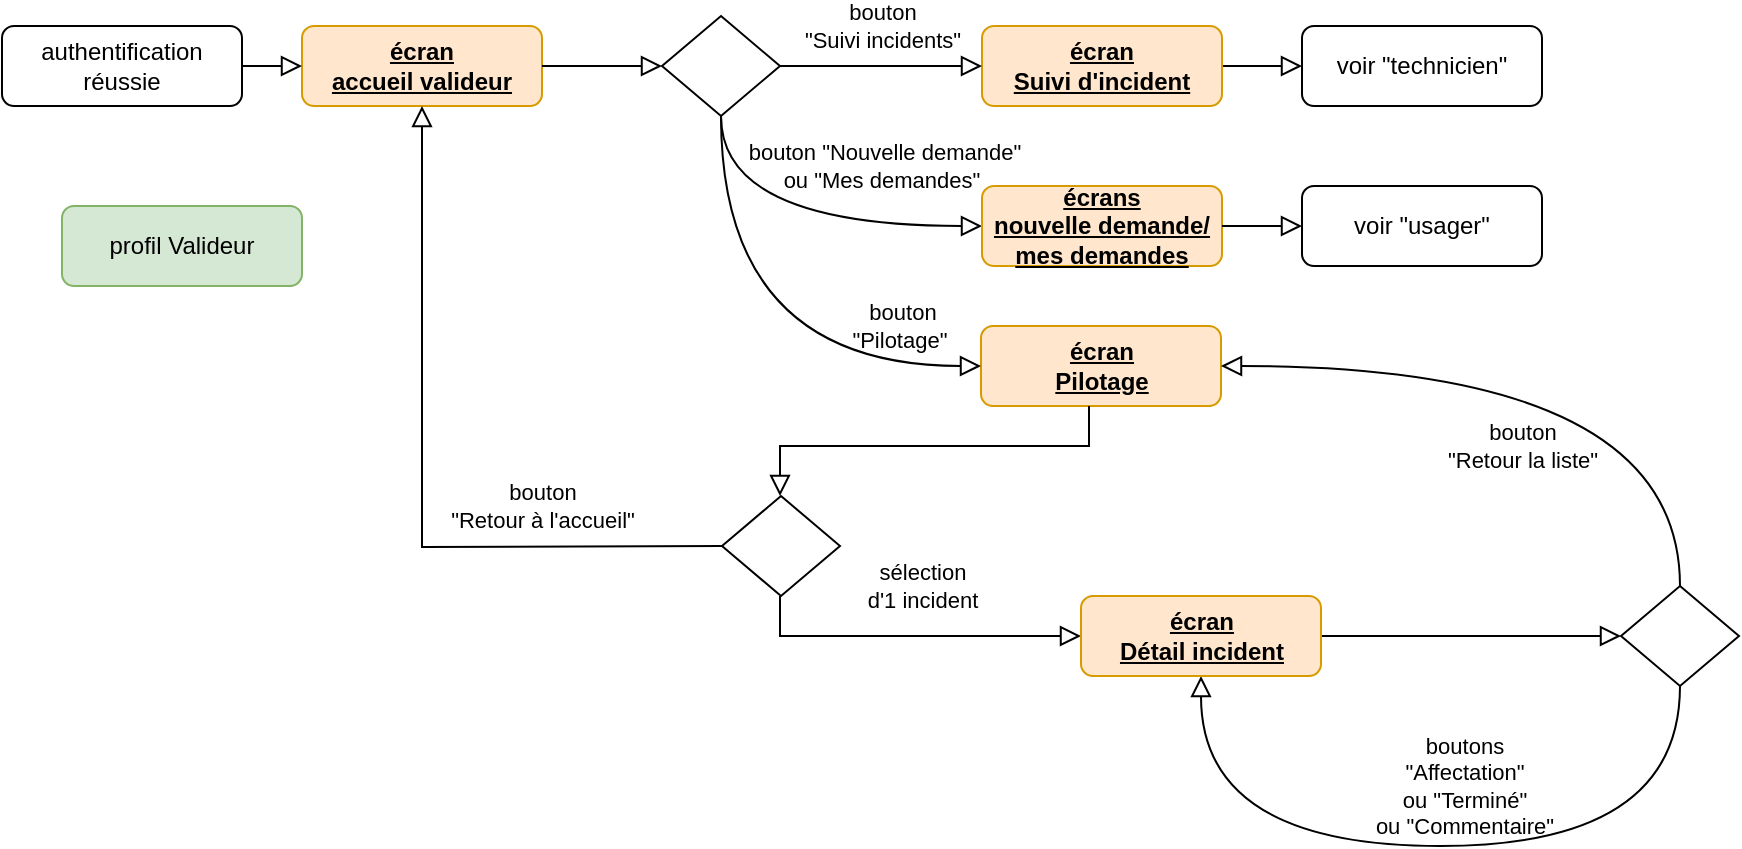 <mxfile version="20.4.0" type="device"><diagram id="C5RBs43oDa-KdzZeNtuy" name="Page-1"><mxGraphModel dx="1985" dy="848" grid="1" gridSize="10" guides="1" tooltips="1" connect="1" arrows="1" fold="1" page="1" pageScale="1" pageWidth="827" pageHeight="1169" math="0" shadow="0"><root><mxCell id="WIyWlLk6GJQsqaUBKTNV-0"/><mxCell id="WIyWlLk6GJQsqaUBKTNV-1" parent="WIyWlLk6GJQsqaUBKTNV-0"/><mxCell id="WIyWlLk6GJQsqaUBKTNV-3" value="&lt;b&gt;&lt;u&gt;écran&lt;br&gt;accueil valideur&lt;/u&gt;&lt;/b&gt;" style="rounded=1;whiteSpace=wrap;html=1;fontSize=12;glass=0;strokeWidth=1;shadow=0;fillColor=#ffe6cc;strokeColor=#d79b00;" parent="WIyWlLk6GJQsqaUBKTNV-1" vertex="1"><mxGeometry x="-40" y="60" width="120" height="40" as="geometry"/></mxCell><mxCell id="wHWWd4oBxxGEsDB28wgn-12" value="bouton &quot;Nouvelle demande&quot;&lt;br&gt;ou&amp;nbsp;&quot;Mes demandes&quot;&amp;nbsp;" style="rounded=0;html=1;jettySize=auto;orthogonalLoop=1;fontSize=11;endArrow=block;endFill=0;endSize=8;strokeWidth=1;shadow=0;labelBackgroundColor=none;edgeStyle=orthogonalEdgeStyle;entryX=0;entryY=0.5;entryDx=0;entryDy=0;exitX=0.5;exitY=1;exitDx=0;exitDy=0;curved=1;" parent="WIyWlLk6GJQsqaUBKTNV-1" source="YT179PZ2E9dNXOCUtMnn-0" target="EZRFM9w2nlUZCjXWAso3-0" edge="1"><mxGeometry x="0.461" y="30" relative="1" as="geometry"><mxPoint x="170" y="140" as="sourcePoint"/><mxPoint x="290" y="140" as="targetPoint"/><mxPoint x="1" as="offset"/></mxGeometry></mxCell><mxCell id="wHWWd4oBxxGEsDB28wgn-38" value="authentification&lt;br&gt;réussie" style="rounded=1;whiteSpace=wrap;html=1;fontSize=12;glass=0;strokeWidth=1;shadow=0;" parent="WIyWlLk6GJQsqaUBKTNV-1" vertex="1"><mxGeometry x="-190" y="60" width="120" height="40" as="geometry"/></mxCell><mxCell id="wHWWd4oBxxGEsDB28wgn-39" value="" style="rounded=0;html=1;jettySize=auto;orthogonalLoop=1;fontSize=11;endArrow=block;endFill=0;endSize=8;strokeWidth=1;shadow=0;labelBackgroundColor=none;edgeStyle=orthogonalEdgeStyle;exitX=1;exitY=0.5;exitDx=0;exitDy=0;entryX=0;entryY=0.5;entryDx=0;entryDy=0;" parent="WIyWlLk6GJQsqaUBKTNV-1" source="wHWWd4oBxxGEsDB28wgn-38" target="WIyWlLk6GJQsqaUBKTNV-3" edge="1"><mxGeometry relative="1" as="geometry"><mxPoint x="90" y="90" as="sourcePoint"/><mxPoint x="130" y="90" as="targetPoint"/><Array as="points"><mxPoint x="-50" y="80"/><mxPoint x="-50" y="80"/></Array></mxGeometry></mxCell><mxCell id="EZRFM9w2nlUZCjXWAso3-0" value="&lt;b&gt;&lt;u&gt;écrans&lt;br&gt;nouvelle demande/&lt;br&gt;mes demandes&lt;br&gt;&lt;/u&gt;&lt;/b&gt;" style="rounded=1;whiteSpace=wrap;html=1;fontSize=12;glass=0;strokeWidth=1;shadow=0;fillColor=#ffe6cc;strokeColor=#d79b00;" parent="WIyWlLk6GJQsqaUBKTNV-1" vertex="1"><mxGeometry x="300" y="140" width="120" height="40" as="geometry"/></mxCell><mxCell id="EZRFM9w2nlUZCjXWAso3-1" value="voir &quot;usager&quot;" style="rounded=1;whiteSpace=wrap;html=1;fontSize=12;glass=0;strokeWidth=1;shadow=0;" parent="WIyWlLk6GJQsqaUBKTNV-1" vertex="1"><mxGeometry x="460" y="140" width="120" height="40" as="geometry"/></mxCell><mxCell id="EZRFM9w2nlUZCjXWAso3-2" value="" style="rounded=0;html=1;jettySize=auto;orthogonalLoop=1;fontSize=11;endArrow=block;endFill=0;endSize=8;strokeWidth=1;shadow=0;labelBackgroundColor=none;edgeStyle=orthogonalEdgeStyle;entryX=0;entryY=0.5;entryDx=0;entryDy=0;exitX=1;exitY=0.5;exitDx=0;exitDy=0;" parent="WIyWlLk6GJQsqaUBKTNV-1" source="EZRFM9w2nlUZCjXWAso3-0" target="EZRFM9w2nlUZCjXWAso3-1" edge="1"><mxGeometry relative="1" as="geometry"><mxPoint x="430" y="230" as="sourcePoint"/><mxPoint x="470" y="230" as="targetPoint"/><Array as="points"><mxPoint x="450" y="160"/><mxPoint x="450" y="160"/></Array></mxGeometry></mxCell><mxCell id="7D12wD7fKdQC5Vw0ShIf-1" value="voir &quot;technicien&quot;" style="rounded=1;whiteSpace=wrap;html=1;fontSize=12;glass=0;strokeWidth=1;shadow=0;" parent="WIyWlLk6GJQsqaUBKTNV-1" vertex="1"><mxGeometry x="460" y="60" width="120" height="40" as="geometry"/></mxCell><mxCell id="7D12wD7fKdQC5Vw0ShIf-2" value="" style="rounded=0;html=1;jettySize=auto;orthogonalLoop=1;fontSize=11;endArrow=block;endFill=0;endSize=8;strokeWidth=1;shadow=0;labelBackgroundColor=none;edgeStyle=orthogonalEdgeStyle;fontStyle=1;entryX=0;entryY=0.5;entryDx=0;entryDy=0;exitX=1;exitY=0.5;exitDx=0;exitDy=0;" parent="WIyWlLk6GJQsqaUBKTNV-1" source="7D12wD7fKdQC5Vw0ShIf-0" target="7D12wD7fKdQC5Vw0ShIf-1" edge="1"><mxGeometry relative="1" as="geometry"><mxPoint x="410" y="90" as="sourcePoint"/><mxPoint x="480" y="80" as="targetPoint"/><Array as="points"/></mxGeometry></mxCell><mxCell id="7D12wD7fKdQC5Vw0ShIf-0" value="&lt;b&gt;&lt;u&gt;écran&lt;br&gt;Suivi d'incident&lt;br&gt;&lt;/u&gt;&lt;/b&gt;" style="rounded=1;whiteSpace=wrap;html=1;fontSize=12;glass=0;strokeWidth=1;shadow=0;fillColor=#ffe6cc;strokeColor=#d79b00;" parent="WIyWlLk6GJQsqaUBKTNV-1" vertex="1"><mxGeometry x="300" y="60" width="120" height="40" as="geometry"/></mxCell><mxCell id="7D12wD7fKdQC5Vw0ShIf-3" value="bouton&lt;br&gt;&quot;Suivi incidents&quot;" style="rounded=0;html=1;jettySize=auto;orthogonalLoop=1;fontSize=11;endArrow=block;endFill=0;endSize=8;strokeWidth=1;shadow=0;labelBackgroundColor=none;edgeStyle=orthogonalEdgeStyle;exitX=1;exitY=0.5;exitDx=0;exitDy=0;" parent="WIyWlLk6GJQsqaUBKTNV-1" source="YT179PZ2E9dNXOCUtMnn-0" target="7D12wD7fKdQC5Vw0ShIf-0" edge="1"><mxGeometry x="0.01" y="20" relative="1" as="geometry"><mxPoint x="170" y="64.5" as="sourcePoint"/><mxPoint x="290" y="64.5" as="targetPoint"/><Array as="points"/><mxPoint as="offset"/></mxGeometry></mxCell><mxCell id="YT179PZ2E9dNXOCUtMnn-0" value="" style="rhombus;whiteSpace=wrap;html=1;shadow=0;fontFamily=Helvetica;fontSize=12;align=center;strokeWidth=1;spacing=6;spacingTop=-4;" parent="WIyWlLk6GJQsqaUBKTNV-1" vertex="1"><mxGeometry x="140" y="55" width="59" height="50" as="geometry"/></mxCell><mxCell id="YT179PZ2E9dNXOCUtMnn-1" value="" style="rounded=0;html=1;jettySize=auto;orthogonalLoop=1;fontSize=11;endArrow=block;endFill=0;endSize=8;strokeWidth=1;shadow=0;labelBackgroundColor=none;edgeStyle=orthogonalEdgeStyle;exitX=1;exitY=0.5;exitDx=0;exitDy=0;entryX=0;entryY=0.5;entryDx=0;entryDy=0;" parent="WIyWlLk6GJQsqaUBKTNV-1" source="WIyWlLk6GJQsqaUBKTNV-3" target="YT179PZ2E9dNXOCUtMnn-0" edge="1"><mxGeometry relative="1" as="geometry"><mxPoint x="209" y="95" as="sourcePoint"/><mxPoint x="310" y="95" as="targetPoint"/><Array as="points"/></mxGeometry></mxCell><mxCell id="YT179PZ2E9dNXOCUtMnn-2" value="&lt;b&gt;&lt;u&gt;écran&lt;br&gt;Pilotage&lt;br&gt;&lt;/u&gt;&lt;/b&gt;" style="rounded=1;whiteSpace=wrap;html=1;fontSize=12;glass=0;strokeWidth=1;shadow=0;fillColor=#ffe6cc;strokeColor=#d79b00;" parent="WIyWlLk6GJQsqaUBKTNV-1" vertex="1"><mxGeometry x="299.5" y="210" width="120" height="40" as="geometry"/></mxCell><mxCell id="YT179PZ2E9dNXOCUtMnn-3" value="sélection&lt;br&gt;d'1 incident" style="rounded=0;html=1;jettySize=auto;orthogonalLoop=1;fontSize=11;endArrow=block;endFill=0;endSize=8;strokeWidth=1;shadow=0;labelBackgroundColor=none;edgeStyle=orthogonalEdgeStyle;exitX=0.5;exitY=1;exitDx=0;exitDy=0;entryX=0;entryY=0.5;entryDx=0;entryDy=0;" parent="WIyWlLk6GJQsqaUBKTNV-1" target="YT179PZ2E9dNXOCUtMnn-8" edge="1"><mxGeometry x="0.062" y="25" relative="1" as="geometry"><mxPoint x="199" y="345" as="sourcePoint"/><mxPoint x="429.5" y="370" as="targetPoint"/><Array as="points"><mxPoint x="199.5" y="365"/></Array><mxPoint as="offset"/></mxGeometry></mxCell><mxCell id="YT179PZ2E9dNXOCUtMnn-4" value="" style="rounded=0;html=1;jettySize=auto;orthogonalLoop=1;fontSize=11;endArrow=block;endFill=0;endSize=8;strokeWidth=1;shadow=0;labelBackgroundColor=none;edgeStyle=orthogonalEdgeStyle;exitX=1;exitY=0.5;exitDx=0;exitDy=0;entryX=0;entryY=0.5;entryDx=0;entryDy=0;" parent="WIyWlLk6GJQsqaUBKTNV-1" source="YT179PZ2E9dNXOCUtMnn-8" target="YT179PZ2E9dNXOCUtMnn-7" edge="1"><mxGeometry relative="1" as="geometry"><mxPoint x="359.5" y="470" as="sourcePoint"/><mxPoint x="359.5" y="610" as="targetPoint"/><Array as="points"><mxPoint x="599.5" y="365"/><mxPoint x="599.5" y="365"/></Array></mxGeometry></mxCell><mxCell id="YT179PZ2E9dNXOCUtMnn-5" value="boutons&lt;br&gt;&quot;Affectation&quot;&lt;br&gt;ou &quot;Terminé&quot;&lt;br&gt;ou &quot;Commentaire&quot;" style="html=1;jettySize=auto;orthogonalLoop=1;fontSize=11;endArrow=block;endFill=0;endSize=8;strokeWidth=1;shadow=0;labelBackgroundColor=none;edgeStyle=orthogonalEdgeStyle;exitX=0.5;exitY=1;exitDx=0;exitDy=0;entryX=0.5;entryY=1;entryDx=0;entryDy=0;rounded=0;curved=1;" parent="WIyWlLk6GJQsqaUBKTNV-1" source="YT179PZ2E9dNXOCUtMnn-7" target="YT179PZ2E9dNXOCUtMnn-8" edge="1"><mxGeometry x="-0.063" y="-30" relative="1" as="geometry"><mxPoint x="397.5" y="530" as="sourcePoint"/><mxPoint x="799.5" y="525" as="targetPoint"/><Array as="points"><mxPoint x="649.5" y="470"/><mxPoint x="409.5" y="470"/></Array><mxPoint x="1" as="offset"/></mxGeometry></mxCell><mxCell id="YT179PZ2E9dNXOCUtMnn-6" value="" style="rounded=0;html=1;jettySize=auto;orthogonalLoop=1;fontSize=11;endArrow=block;endFill=0;endSize=8;strokeWidth=1;shadow=0;labelBackgroundColor=none;edgeStyle=orthogonalEdgeStyle;entryX=0.5;entryY=0;entryDx=0;entryDy=0;" parent="WIyWlLk6GJQsqaUBKTNV-1" edge="1"><mxGeometry relative="1" as="geometry"><mxPoint x="199" y="295" as="targetPoint"/><Array as="points"><mxPoint x="353.5" y="270"/></Array><mxPoint x="353.5" y="250" as="sourcePoint"/></mxGeometry></mxCell><mxCell id="YT179PZ2E9dNXOCUtMnn-7" value="" style="rhombus;whiteSpace=wrap;html=1;shadow=0;fontFamily=Helvetica;fontSize=12;align=center;strokeWidth=1;spacing=6;spacingTop=-4;" parent="WIyWlLk6GJQsqaUBKTNV-1" vertex="1"><mxGeometry x="619.5" y="340" width="59" height="50" as="geometry"/></mxCell><mxCell id="YT179PZ2E9dNXOCUtMnn-8" value="&lt;b&gt;&lt;u&gt;écran&lt;br&gt;Détail incident&lt;br&gt;&lt;/u&gt;&lt;/b&gt;" style="rounded=1;whiteSpace=wrap;html=1;fontSize=12;glass=0;strokeWidth=1;shadow=0;fillColor=#ffe6cc;strokeColor=#d79b00;" parent="WIyWlLk6GJQsqaUBKTNV-1" vertex="1"><mxGeometry x="349.5" y="345" width="120" height="40" as="geometry"/></mxCell><mxCell id="YT179PZ2E9dNXOCUtMnn-9" value="bouton&lt;br&gt;&quot;Retour la liste&quot;" style="html=1;jettySize=auto;orthogonalLoop=1;fontSize=11;endArrow=block;endFill=0;endSize=8;strokeWidth=1;shadow=0;labelBackgroundColor=none;rounded=0;exitX=0.5;exitY=0;exitDx=0;exitDy=0;entryX=1;entryY=0.5;entryDx=0;entryDy=0;edgeStyle=orthogonalEdgeStyle;curved=1;" parent="WIyWlLk6GJQsqaUBKTNV-1" source="YT179PZ2E9dNXOCUtMnn-7" target="YT179PZ2E9dNXOCUtMnn-2" edge="1"><mxGeometry x="0.116" y="40" relative="1" as="geometry"><mxPoint x="589.5" y="205" as="sourcePoint"/><mxPoint x="839.5" y="620" as="targetPoint"/><mxPoint as="offset"/></mxGeometry></mxCell><mxCell id="YT179PZ2E9dNXOCUtMnn-10" value="" style="rhombus;whiteSpace=wrap;html=1;shadow=0;fontFamily=Helvetica;fontSize=12;align=center;strokeWidth=1;spacing=6;spacingTop=-4;" parent="WIyWlLk6GJQsqaUBKTNV-1" vertex="1"><mxGeometry x="170" y="295" width="59" height="50" as="geometry"/></mxCell><mxCell id="YT179PZ2E9dNXOCUtMnn-11" value="bouton&lt;br&gt;&quot;Retour à l'accueil&quot;" style="rounded=0;html=1;jettySize=auto;orthogonalLoop=1;fontSize=11;endArrow=block;endFill=0;endSize=8;strokeWidth=1;shadow=0;labelBackgroundColor=none;edgeStyle=orthogonalEdgeStyle;exitX=0;exitY=0.5;exitDx=0;exitDy=0;entryX=0.5;entryY=1;entryDx=0;entryDy=0;" parent="WIyWlLk6GJQsqaUBKTNV-1" target="WIyWlLk6GJQsqaUBKTNV-3" edge="1"><mxGeometry x="-0.513" y="-20" relative="1" as="geometry"><mxPoint x="170" y="320" as="sourcePoint"/><mxPoint x="-20" y="250" as="targetPoint"/><Array as="points"/><mxPoint as="offset"/></mxGeometry></mxCell><mxCell id="YT179PZ2E9dNXOCUtMnn-12" value="bouton&lt;br&gt;&quot;Pilotage&quot;&amp;nbsp;" style="rounded=0;html=1;jettySize=auto;orthogonalLoop=1;fontSize=11;endArrow=block;endFill=0;endSize=8;strokeWidth=1;shadow=0;labelBackgroundColor=none;edgeStyle=orthogonalEdgeStyle;entryX=0;entryY=0.5;entryDx=0;entryDy=0;exitX=0.5;exitY=1;exitDx=0;exitDy=0;curved=1;" parent="WIyWlLk6GJQsqaUBKTNV-1" source="YT179PZ2E9dNXOCUtMnn-0" target="YT179PZ2E9dNXOCUtMnn-2" edge="1"><mxGeometry x="0.69" y="20" relative="1" as="geometry"><mxPoint x="179.5" y="115" as="sourcePoint"/><mxPoint x="310" y="170" as="targetPoint"/><mxPoint as="offset"/></mxGeometry></mxCell><mxCell id="ffUVgke09Byl-o-3TrL_-0" value="profil Valideur" style="rounded=1;whiteSpace=wrap;html=1;fontSize=12;glass=0;strokeWidth=1;shadow=0;fillColor=#d5e8d4;strokeColor=#82b366;" vertex="1" parent="WIyWlLk6GJQsqaUBKTNV-1"><mxGeometry x="-160" y="150" width="120" height="40" as="geometry"/></mxCell></root></mxGraphModel></diagram></mxfile>
